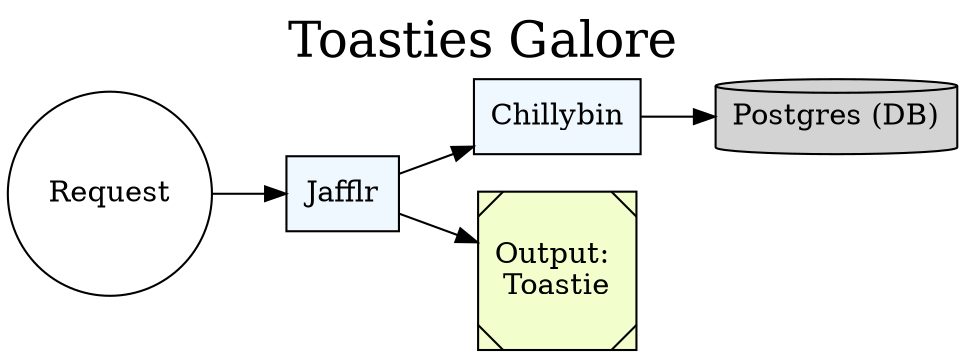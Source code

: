 digraph G {
  rankdir=LR;
  label="Toasties Galore";
  //ratio="0.35";

  node[shape=circle];
  Request;

  node[style=filled];
  Jafflr[label="Jafflr",fillcolor="aliceblue",shape=box];
  Chillybin[label="Chillybin",fillcolor="aliceblue",shape=box];

  node[shape=cylinder,illcolor="#fee8e7",style=filled];
  DB[label="Postgres (DB)"];

  node[shape=Msquare,fillcolor="#f2ffcc",style=filled];
  Toastie[label="Output: \nToastie"];

  Request -> Jafflr;
  Jafflr -> Chillybin;
  Chillybin -> DB;
  Jafflr -> Toastie;

  labelloc=t;
  fontsize=24;
}
